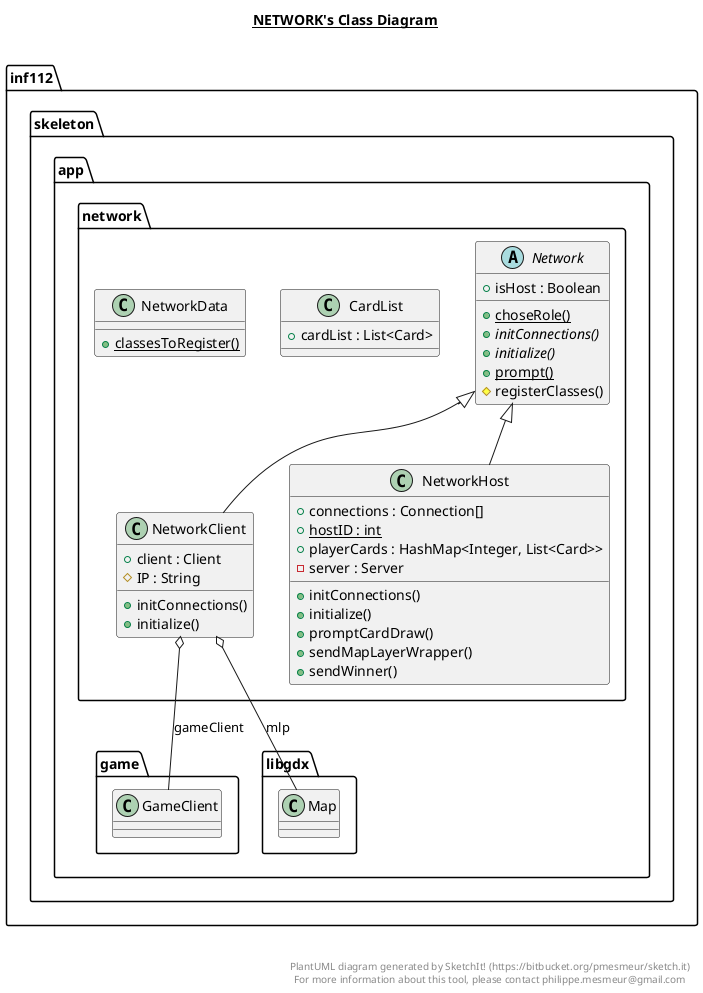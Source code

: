@startuml

title __NETWORK's Class Diagram__\n

  namespace inf112.skeleton.app {
    namespace network {
      class inf112.skeleton.app.network.CardList {
          + cardList : List<Card>
      }
    }
  }
  

  namespace inf112.skeleton.app {
    namespace network {
      abstract class inf112.skeleton.app.network.Network {
          + isHost : Boolean
          {static} + choseRole()
          {abstract} + initConnections()
          {abstract} + initialize()
          {static} + prompt()
          # registerClasses()
      }
    }
  }
  

  namespace inf112.skeleton.app {
    namespace network {
      class inf112.skeleton.app.network.NetworkClient {
          + client : Client
          # IP : String
          + initConnections()
          + initialize()
      }
    }
  }
  

  namespace inf112.skeleton.app {
    namespace network {
      class inf112.skeleton.app.network.NetworkData {
          {static} + classesToRegister()
      }
    }
  }
  

  namespace inf112.skeleton.app {
    namespace network {
      class inf112.skeleton.app.network.NetworkHost {
          + connections : Connection[]
          {static} + hostID : int
          + playerCards : HashMap<Integer, List<Card>>
          - server : Server
          + initConnections()
          + initialize()
          + promptCardDraw()
          + sendMapLayerWrapper()
          + sendWinner()
      }
    }
  }
  

  inf112.skeleton.app.network.NetworkClient -up-|> inf112.skeleton.app.network.Network
  inf112.skeleton.app.network.NetworkClient o-- inf112.skeleton.app.game.GameClient : gameClient
  inf112.skeleton.app.network.NetworkClient o-- inf112.skeleton.app.libgdx.Map : mlp
  inf112.skeleton.app.network.NetworkHost -up-|> inf112.skeleton.app.network.Network


right footer


PlantUML diagram generated by SketchIt! (https://bitbucket.org/pmesmeur/sketch.it)
For more information about this tool, please contact philippe.mesmeur@gmail.com
endfooter

@enduml
